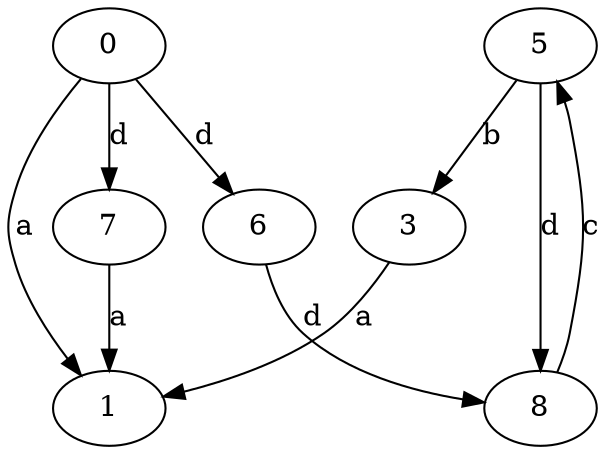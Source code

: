 strict digraph  {
1;
3;
5;
0;
6;
7;
8;
3 -> 1  [label=a];
5 -> 3  [label=b];
5 -> 8  [label=d];
0 -> 1  [label=a];
0 -> 6  [label=d];
0 -> 7  [label=d];
6 -> 8  [label=d];
7 -> 1  [label=a];
8 -> 5  [label=c];
}
